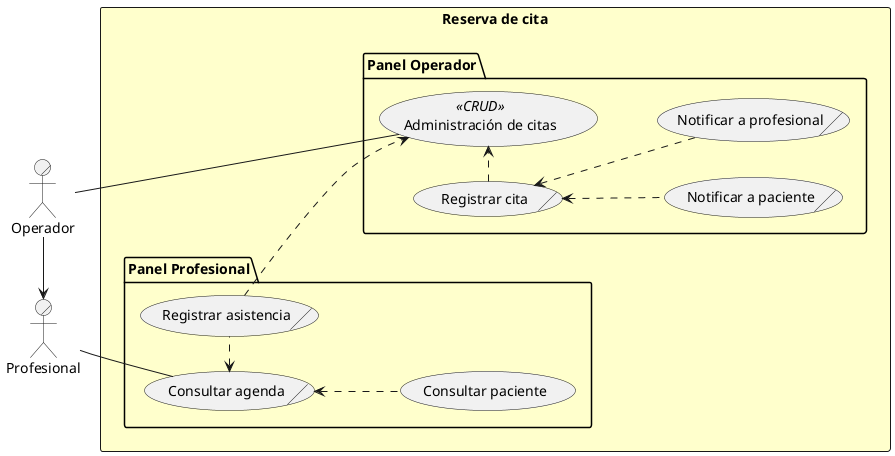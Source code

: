@startuml
left to right direction
actor/ Operador
actor/ Profesional

rectangle "Reserva de cita" #BUSINESS {
  package "Panel Operador" {
    usecase "Administración de citas" as AdminCitas << CRUD >>
    usecase/ "Registrar cita" as Citar
    usecase/ "Notificar a paciente" as NotificarPaciente
    usecase/ "Notificar a profesional" as NotificarProfesional
  }
  package "Panel Profesional" {
    usecase/ "Consultar agenda" as Agenda
    usecase "Consultar paciente" as ConsultarPaciente
    usecase/ "Registrar asistencia" as Asistencia
  }
}

Operador -- AdminCitas
Profesional -- Agenda
Operador -> Profesional
Citar .> AdminCitas
Citar <.- NotificarPaciente
Citar <.- NotificarProfesional
Agenda <.- ConsultarPaciente
Agenda <. Asistencia
Asistencia -.> AdminCitas
@enduml